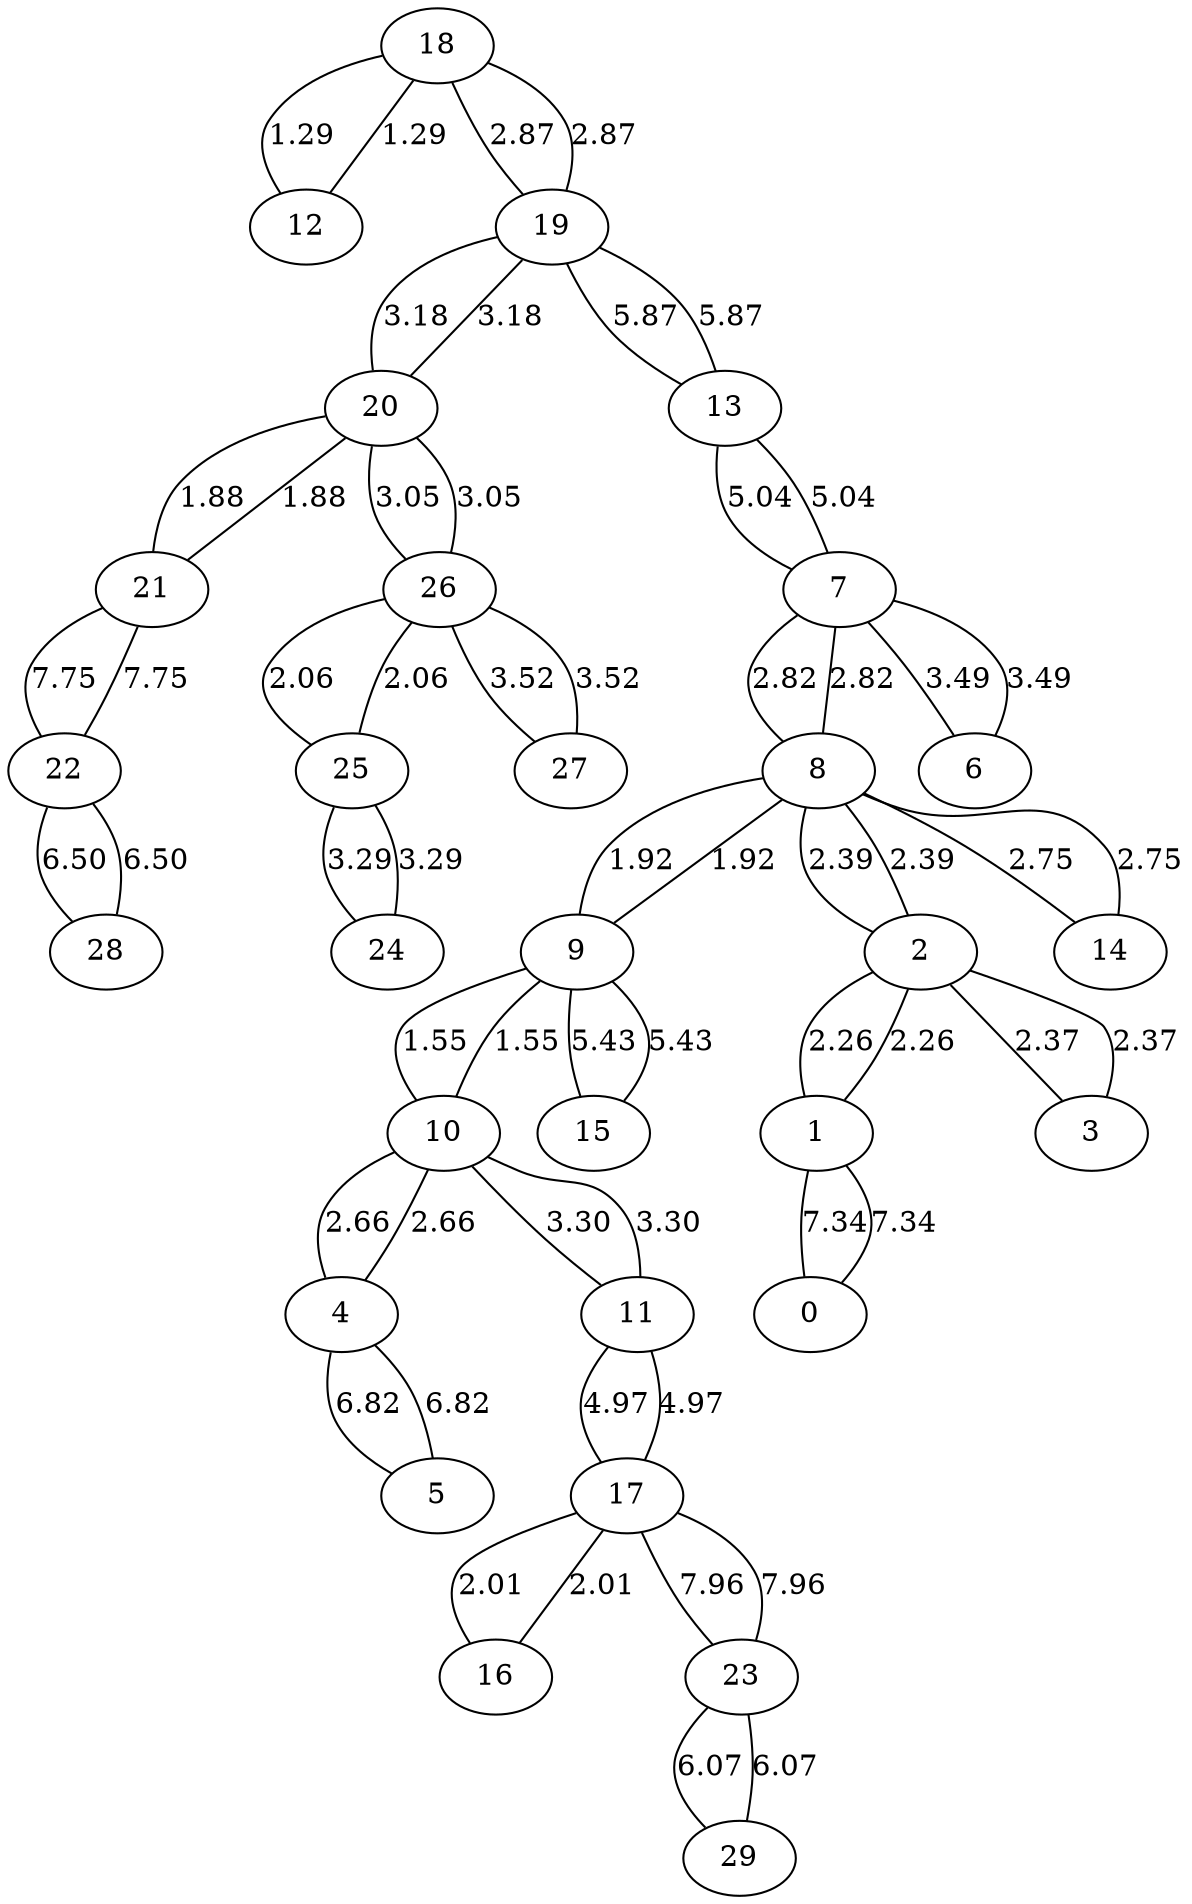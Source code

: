 graph sample {
18 -- 12 [label=1.29];
12 -- 18 [label=1.29];
10 -- 9 [label=1.55];
9 -- 10 [label=1.55];
21 -- 20 [label=1.88];
20 -- 21 [label=1.88];
9 -- 8 [label=1.92];
8 -- 9 [label=1.92];
17 -- 16 [label=2.01];
16 -- 17 [label=2.01];
26 -- 25 [label=2.06];
25 -- 26 [label=2.06];
2 -- 1 [label=2.26];
1 -- 2 [label=2.26];
3 -- 2 [label=2.37];
2 -- 3 [label=2.37];
8 -- 2 [label=2.39];
2 -- 8 [label=2.39];
10 -- 4 [label=2.66];
4 -- 10 [label=2.66];
14 -- 8 [label=2.75];
8 -- 14 [label=2.75];
8 -- 7 [label=2.82];
7 -- 8 [label=2.82];
19 -- 18 [label=2.87];
18 -- 19 [label=2.87];
26 -- 20 [label=3.05];
20 -- 26 [label=3.05];
20 -- 19 [label=3.18];
19 -- 20 [label=3.18];
25 -- 24 [label=3.29];
24 -- 25 [label=3.29];
11 -- 10 [label=3.30];
10 -- 11 [label=3.30];
7 -- 6 [label=3.49];
6 -- 7 [label=3.49];
27 -- 26 [label=3.52];
26 -- 27 [label=3.52];
17 -- 11 [label=4.97];
11 -- 17 [label=4.97];
13 -- 7 [label=5.04];
7 -- 13 [label=5.04];
15 -- 9 [label=5.43];
9 -- 15 [label=5.43];
19 -- 13 [label=5.87];
13 -- 19 [label=5.87];
29 -- 23 [label=6.07];
23 -- 29 [label=6.07];
28 -- 22 [label=6.50];
22 -- 28 [label=6.50];
5 -- 4 [label=6.82];
4 -- 5 [label=6.82];
1 -- 0 [label=7.34];
0 -- 1 [label=7.34];
22 -- 21 [label=7.75];
21 -- 22 [label=7.75];
23 -- 17 [label=7.96];
17 -- 23 [label=7.96];
}